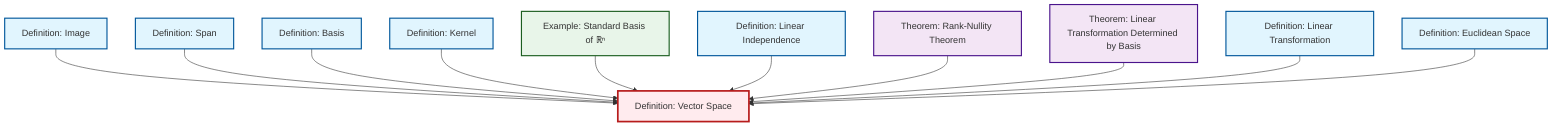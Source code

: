 graph TD
    classDef definition fill:#e1f5fe,stroke:#01579b,stroke-width:2px
    classDef theorem fill:#f3e5f5,stroke:#4a148c,stroke-width:2px
    classDef axiom fill:#fff3e0,stroke:#e65100,stroke-width:2px
    classDef example fill:#e8f5e9,stroke:#1b5e20,stroke-width:2px
    classDef current fill:#ffebee,stroke:#b71c1c,stroke-width:3px
    thm-linear-transformation-basis["Theorem: Linear Transformation Determined by Basis"]:::theorem
    ex-standard-basis-rn["Example: Standard Basis of ℝⁿ"]:::example
    def-basis["Definition: Basis"]:::definition
    def-span["Definition: Span"]:::definition
    thm-rank-nullity["Theorem: Rank-Nullity Theorem"]:::theorem
    def-linear-independence["Definition: Linear Independence"]:::definition
    def-image["Definition: Image"]:::definition
    def-linear-transformation["Definition: Linear Transformation"]:::definition
    def-kernel["Definition: Kernel"]:::definition
    def-euclidean-space["Definition: Euclidean Space"]:::definition
    def-vector-space["Definition: Vector Space"]:::definition
    def-image --> def-vector-space
    def-span --> def-vector-space
    def-basis --> def-vector-space
    def-kernel --> def-vector-space
    ex-standard-basis-rn --> def-vector-space
    def-linear-independence --> def-vector-space
    thm-rank-nullity --> def-vector-space
    thm-linear-transformation-basis --> def-vector-space
    def-linear-transformation --> def-vector-space
    def-euclidean-space --> def-vector-space
    class def-vector-space current